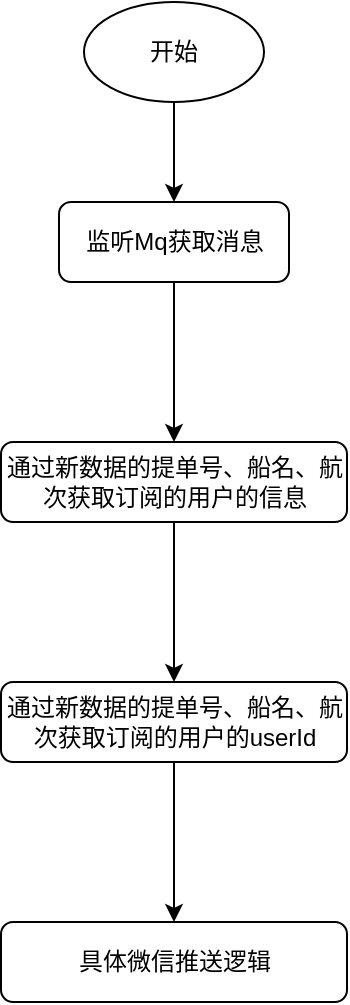 <mxfile pages="1" version="11.2.8" type="github"><diagram id="JoTq1FHMgu7B_ps0DRg4" name="第 1 页"><mxGraphModel dx="1422" dy="762" grid="1" gridSize="10" guides="1" tooltips="1" connect="1" arrows="1" fold="1" page="1" pageScale="1" pageWidth="827" pageHeight="1169" math="0" shadow="0"><root><mxCell id="0"/><mxCell id="1" parent="0"/><mxCell id="2QZ06BHWNlIRoTpcjk3K-3" style="edgeStyle=orthogonalEdgeStyle;rounded=0;orthogonalLoop=1;jettySize=auto;html=1;exitX=0.5;exitY=1;exitDx=0;exitDy=0;entryX=0.5;entryY=0;entryDx=0;entryDy=0;" parent="1" source="2QZ06BHWNlIRoTpcjk3K-1" target="2QZ06BHWNlIRoTpcjk3K-2" edge="1"><mxGeometry relative="1" as="geometry"/></mxCell><mxCell id="2QZ06BHWNlIRoTpcjk3K-1" value="开始" style="ellipse;whiteSpace=wrap;html=1;" parent="1" vertex="1"><mxGeometry x="330" y="50" width="90" height="50" as="geometry"/></mxCell><mxCell id="2QZ06BHWNlIRoTpcjk3K-5" value="" style="edgeStyle=orthogonalEdgeStyle;rounded=0;orthogonalLoop=1;jettySize=auto;html=1;" parent="1" source="2QZ06BHWNlIRoTpcjk3K-2" target="2QZ06BHWNlIRoTpcjk3K-4" edge="1"><mxGeometry relative="1" as="geometry"/></mxCell><mxCell id="2QZ06BHWNlIRoTpcjk3K-2" value="监听Mq获取消息" style="rounded=1;whiteSpace=wrap;html=1;" parent="1" vertex="1"><mxGeometry x="317.5" y="150" width="115" height="40" as="geometry"/></mxCell><mxCell id="2QZ06BHWNlIRoTpcjk3K-7" value="" style="edgeStyle=orthogonalEdgeStyle;rounded=0;orthogonalLoop=1;jettySize=auto;html=1;" parent="1" source="2QZ06BHWNlIRoTpcjk3K-4" target="2QZ06BHWNlIRoTpcjk3K-6" edge="1"><mxGeometry relative="1" as="geometry"/></mxCell><mxCell id="2QZ06BHWNlIRoTpcjk3K-4" value="通过新数据的提单号、船名、航次获取订阅的用户的信息" style="rounded=1;whiteSpace=wrap;html=1;" parent="1" vertex="1"><mxGeometry x="288.5" y="270" width="173" height="40" as="geometry"/></mxCell><mxCell id="0_IeYfsKGDQze8BSz1Zq-2" value="" style="edgeStyle=orthogonalEdgeStyle;rounded=0;orthogonalLoop=1;jettySize=auto;html=1;" edge="1" parent="1" source="2QZ06BHWNlIRoTpcjk3K-6" target="0_IeYfsKGDQze8BSz1Zq-1"><mxGeometry relative="1" as="geometry"/></mxCell><mxCell id="2QZ06BHWNlIRoTpcjk3K-6" value="通过新数据的提单号、船名、航次获取订阅的用户的userId" style="rounded=1;whiteSpace=wrap;html=1;" parent="1" vertex="1"><mxGeometry x="288.5" y="390" width="173" height="40" as="geometry"/></mxCell><mxCell id="0_IeYfsKGDQze8BSz1Zq-1" value="具体微信推送逻辑" style="rounded=1;whiteSpace=wrap;html=1;" vertex="1" parent="1"><mxGeometry x="288.5" y="510" width="173" height="40" as="geometry"/></mxCell></root></mxGraphModel></diagram></mxfile>